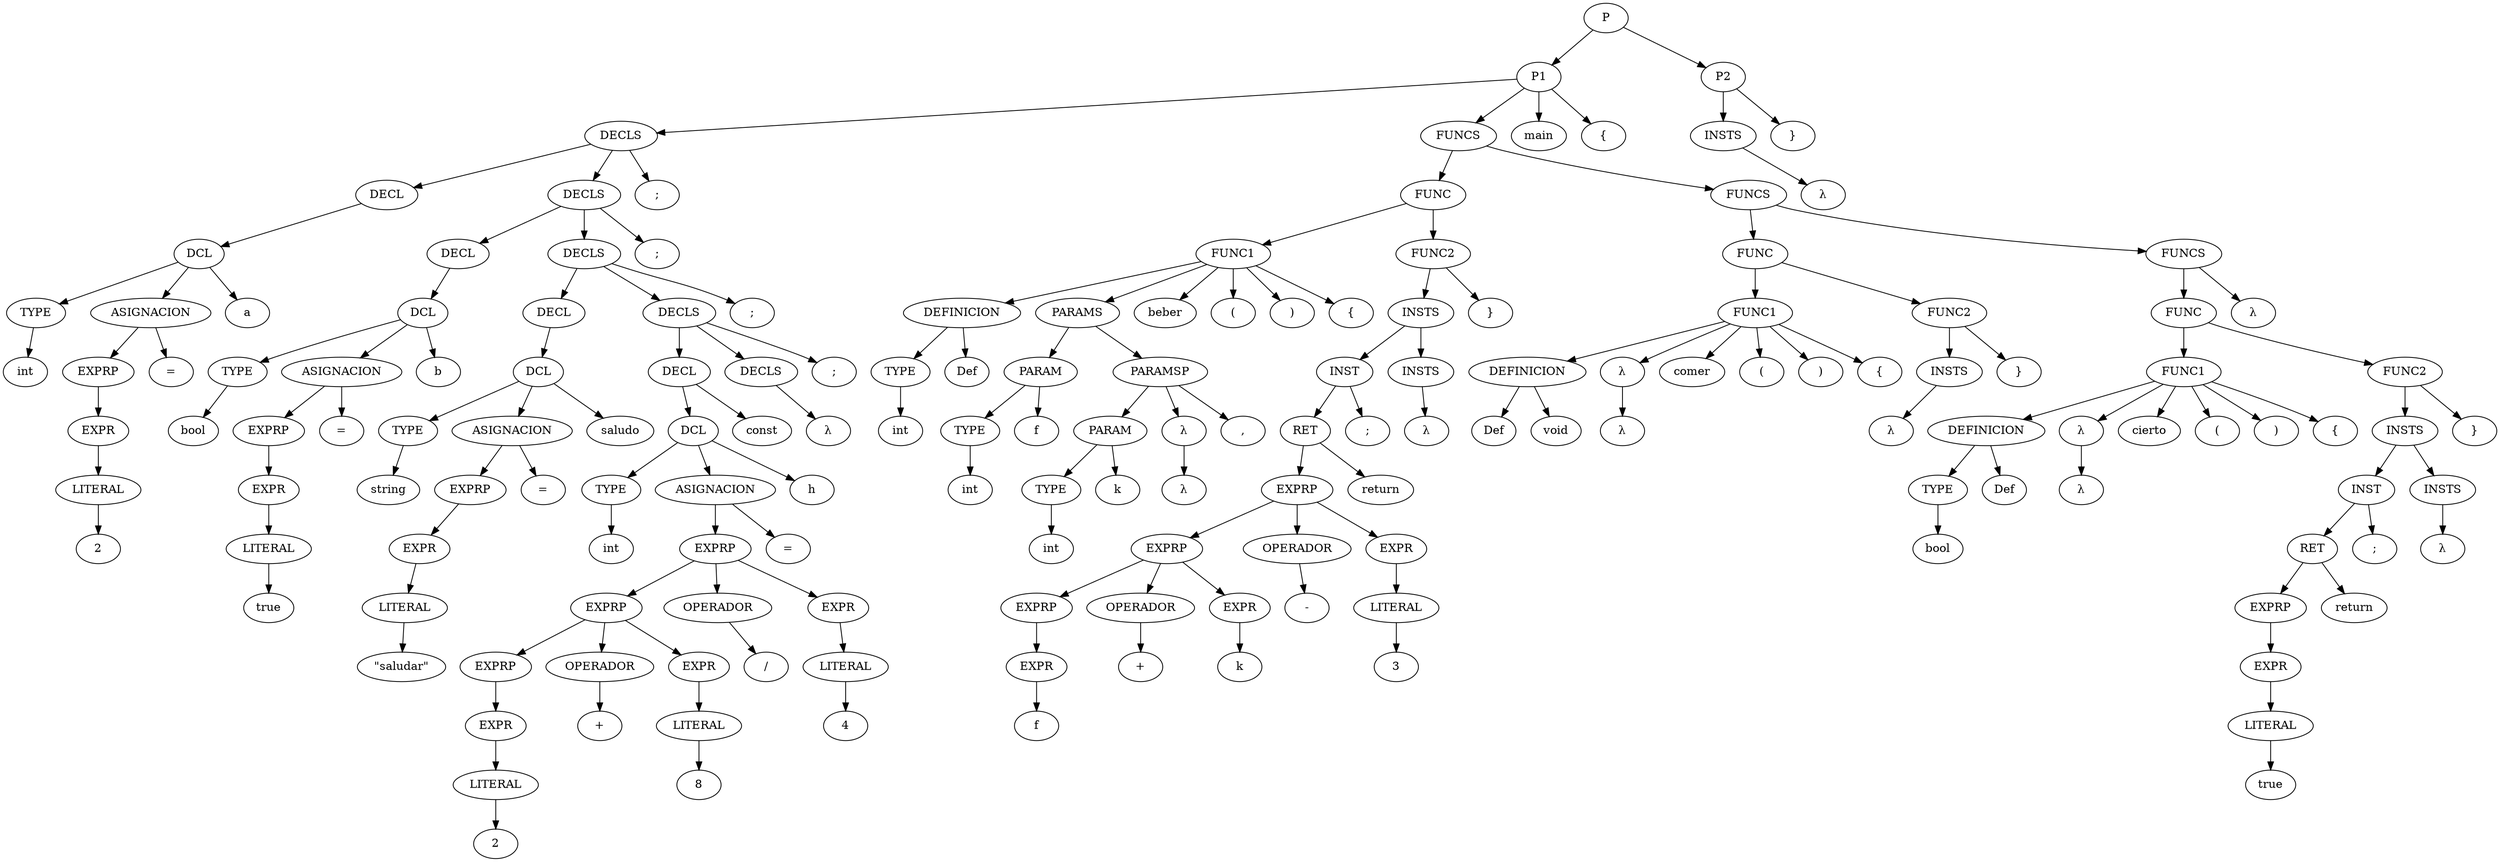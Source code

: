 strict digraph G {
  s475 [ label="TYPE" ];
  s476 [ label="int" ];
  s477 [ label="LITERAL" ];
  s478 [ label="2" ];
  s479 [ label="EXPR" ];
  s480 [ label="EXPRP" ];
  s481 [ label="ASIGNACION" ];
  s482 [ label="=" ];
  s483 [ label="DCL" ];
  s484 [ label="a" ];
  s485 [ label="DECL" ];
  s486 [ label="TYPE" ];
  s487 [ label="bool" ];
  s488 [ label="LITERAL" ];
  s489 [ label="true" ];
  s490 [ label="EXPR" ];
  s491 [ label="EXPRP" ];
  s492 [ label="ASIGNACION" ];
  s493 [ label="=" ];
  s494 [ label="DCL" ];
  s495 [ label="b" ];
  s496 [ label="DECL" ];
  s497 [ label="TYPE" ];
  s498 [ label="string" ];
  s499 [ label="LITERAL" ];
  s500 [ label="\"saludar\"" ];
  s501 [ label="EXPR" ];
  s502 [ label="EXPRP" ];
  s503 [ label="ASIGNACION" ];
  s504 [ label="=" ];
  s505 [ label="DCL" ];
  s506 [ label="saludo" ];
  s507 [ label="DECL" ];
  s508 [ label="TYPE" ];
  s509 [ label="int" ];
  s510 [ label="LITERAL" ];
  s511 [ label="2" ];
  s512 [ label="EXPR" ];
  s513 [ label="EXPRP" ];
  s514 [ label="OPERADOR" ];
  s515 [ label="+" ];
  s516 [ label="LITERAL" ];
  s517 [ label="8" ];
  s518 [ label="EXPR" ];
  s519 [ label="EXPRP" ];
  s520 [ label="OPERADOR" ];
  s521 [ label="/" ];
  s522 [ label="LITERAL" ];
  s523 [ label="4" ];
  s524 [ label="EXPR" ];
  s525 [ label="EXPRP" ];
  s526 [ label="ASIGNACION" ];
  s527 [ label="=" ];
  s528 [ label="DCL" ];
  s529 [ label="h" ];
  s530 [ label="DECL" ];
  s531 [ label="const" ];
  s532 [ label="DECLS" ];
  s533 [ label="λ" ];
  s534 [ label="DECLS" ];
  s535 [ label=";" ];
  s536 [ label="DECLS" ];
  s537 [ label=";" ];
  s538 [ label="DECLS" ];
  s539 [ label=";" ];
  s540 [ label="DECLS" ];
  s541 [ label=";" ];
  s542 [ label="TYPE" ];
  s543 [ label="int" ];
  s544 [ label="DEFINICION" ];
  s545 [ label="Def" ];
  s546 [ label="TYPE" ];
  s547 [ label="int" ];
  s548 [ label="PARAM" ];
  s549 [ label="f" ];
  s550 [ label="TYPE" ];
  s551 [ label="int" ];
  s552 [ label="PARAM" ];
  s553 [ label="k" ];
  s554 [ label="λ" ];
  s555 [ label="λ" ];
  s556 [ label="PARAMSP" ];
  s557 [ label="," ];
  s558 [ label="PARAMS" ];
  s559 [ label="FUNC1" ];
  s560 [ label="beber" ];
  s561 [ label="(" ];
  s562 [ label=")" ];
  s563 [ label="{" ];
  s564 [ label="EXPR" ];
  s565 [ label="f" ];
  s566 [ label="EXPRP" ];
  s567 [ label="OPERADOR" ];
  s568 [ label="+" ];
  s569 [ label="EXPR" ];
  s570 [ label="k" ];
  s571 [ label="EXPRP" ];
  s572 [ label="OPERADOR" ];
  s573 [ label="-" ];
  s574 [ label="LITERAL" ];
  s575 [ label="3" ];
  s576 [ label="EXPR" ];
  s577 [ label="EXPRP" ];
  s578 [ label="RET" ];
  s579 [ label="return" ];
  s580 [ label="INST" ];
  s581 [ label=";" ];
  s582 [ label="INSTS" ];
  s583 [ label="λ" ];
  s584 [ label="INSTS" ];
  s585 [ label="FUNC2" ];
  s586 [ label="}" ];
  s587 [ label="FUNC" ];
  s588 [ label="DEFINICION" ];
  s589 [ label="Def" ];
  s590 [ label="void" ];
  s591 [ label="λ" ];
  s592 [ label="λ" ];
  s593 [ label="FUNC1" ];
  s594 [ label="comer" ];
  s595 [ label="(" ];
  s596 [ label=")" ];
  s597 [ label="{" ];
  s598 [ label="INSTS" ];
  s599 [ label="λ" ];
  s600 [ label="FUNC2" ];
  s601 [ label="}" ];
  s602 [ label="FUNC" ];
  s603 [ label="TYPE" ];
  s604 [ label="bool" ];
  s605 [ label="DEFINICION" ];
  s606 [ label="Def" ];
  s607 [ label="λ" ];
  s608 [ label="λ" ];
  s609 [ label="FUNC1" ];
  s610 [ label="cierto" ];
  s611 [ label="(" ];
  s612 [ label=")" ];
  s613 [ label="{" ];
  s614 [ label="LITERAL" ];
  s615 [ label="true" ];
  s616 [ label="EXPR" ];
  s617 [ label="EXPRP" ];
  s618 [ label="RET" ];
  s619 [ label="return" ];
  s620 [ label="INST" ];
  s621 [ label=";" ];
  s622 [ label="INSTS" ];
  s623 [ label="λ" ];
  s624 [ label="INSTS" ];
  s625 [ label="FUNC2" ];
  s626 [ label="}" ];
  s627 [ label="FUNC" ];
  s628 [ label="λ" ];
  s629 [ label="FUNCS" ];
  s630 [ label="FUNCS" ];
  s631 [ label="FUNCS" ];
  s632 [ label="P1" ];
  s633 [ label="main" ];
  s634 [ label="{" ];
  s635 [ label="INSTS" ];
  s636 [ label="λ" ];
  s637 [ label="P2" ];
  s638 [ label="}" ];
  s639 [ label="P" ];
  s475 -> s476;
  s477 -> s478;
  s479 -> s477;
  s480 -> s479;
  s481 -> s482;
  s481 -> s480;
  s483 -> s475;
  s483 -> s484;
  s483 -> s481;
  s485 -> s483;
  s486 -> s487;
  s488 -> s489;
  s490 -> s488;
  s491 -> s490;
  s492 -> s493;
  s492 -> s491;
  s494 -> s486;
  s494 -> s495;
  s494 -> s492;
  s496 -> s494;
  s497 -> s498;
  s499 -> s500;
  s501 -> s499;
  s502 -> s501;
  s503 -> s504;
  s503 -> s502;
  s505 -> s497;
  s505 -> s506;
  s505 -> s503;
  s507 -> s505;
  s508 -> s509;
  s510 -> s511;
  s512 -> s510;
  s513 -> s512;
  s514 -> s515;
  s516 -> s517;
  s518 -> s516;
  s519 -> s513;
  s519 -> s514;
  s519 -> s518;
  s520 -> s521;
  s522 -> s523;
  s524 -> s522;
  s525 -> s519;
  s525 -> s520;
  s525 -> s524;
  s526 -> s527;
  s526 -> s525;
  s528 -> s508;
  s528 -> s529;
  s528 -> s526;
  s530 -> s531;
  s530 -> s528;
  s532 -> s533;
  s534 -> s530;
  s534 -> s535;
  s534 -> s532;
  s536 -> s507;
  s536 -> s537;
  s536 -> s534;
  s538 -> s496;
  s538 -> s539;
  s538 -> s536;
  s540 -> s485;
  s540 -> s541;
  s540 -> s538;
  s542 -> s543;
  s544 -> s545;
  s544 -> s542;
  s546 -> s547;
  s548 -> s546;
  s548 -> s549;
  s550 -> s551;
  s552 -> s550;
  s552 -> s553;
  s554 -> s555;
  s556 -> s557;
  s556 -> s552;
  s556 -> s554;
  s558 -> s548;
  s558 -> s556;
  s559 -> s544;
  s559 -> s560;
  s559 -> s561;
  s559 -> s558;
  s559 -> s562;
  s559 -> s563;
  s564 -> s565;
  s566 -> s564;
  s567 -> s568;
  s569 -> s570;
  s571 -> s566;
  s571 -> s567;
  s571 -> s569;
  s572 -> s573;
  s574 -> s575;
  s576 -> s574;
  s577 -> s571;
  s577 -> s572;
  s577 -> s576;
  s578 -> s579;
  s578 -> s577;
  s580 -> s578;
  s580 -> s581;
  s582 -> s583;
  s584 -> s580;
  s584 -> s582;
  s585 -> s584;
  s585 -> s586;
  s587 -> s559;
  s587 -> s585;
  s588 -> s589;
  s588 -> s590;
  s591 -> s592;
  s593 -> s588;
  s593 -> s594;
  s593 -> s595;
  s593 -> s591;
  s593 -> s596;
  s593 -> s597;
  s598 -> s599;
  s600 -> s598;
  s600 -> s601;
  s602 -> s593;
  s602 -> s600;
  s603 -> s604;
  s605 -> s606;
  s605 -> s603;
  s607 -> s608;
  s609 -> s605;
  s609 -> s610;
  s609 -> s611;
  s609 -> s607;
  s609 -> s612;
  s609 -> s613;
  s614 -> s615;
  s616 -> s614;
  s617 -> s616;
  s618 -> s619;
  s618 -> s617;
  s620 -> s618;
  s620 -> s621;
  s622 -> s623;
  s624 -> s620;
  s624 -> s622;
  s625 -> s624;
  s625 -> s626;
  s627 -> s609;
  s627 -> s625;
  s629 -> s627;
  s629 -> s628;
  s630 -> s602;
  s630 -> s629;
  s631 -> s587;
  s631 -> s630;
  s632 -> s540;
  s632 -> s631;
  s632 -> s633;
  s632 -> s634;
  s635 -> s636;
  s637 -> s635;
  s637 -> s638;
  s639 -> s632;
  s639 -> s637;
}
